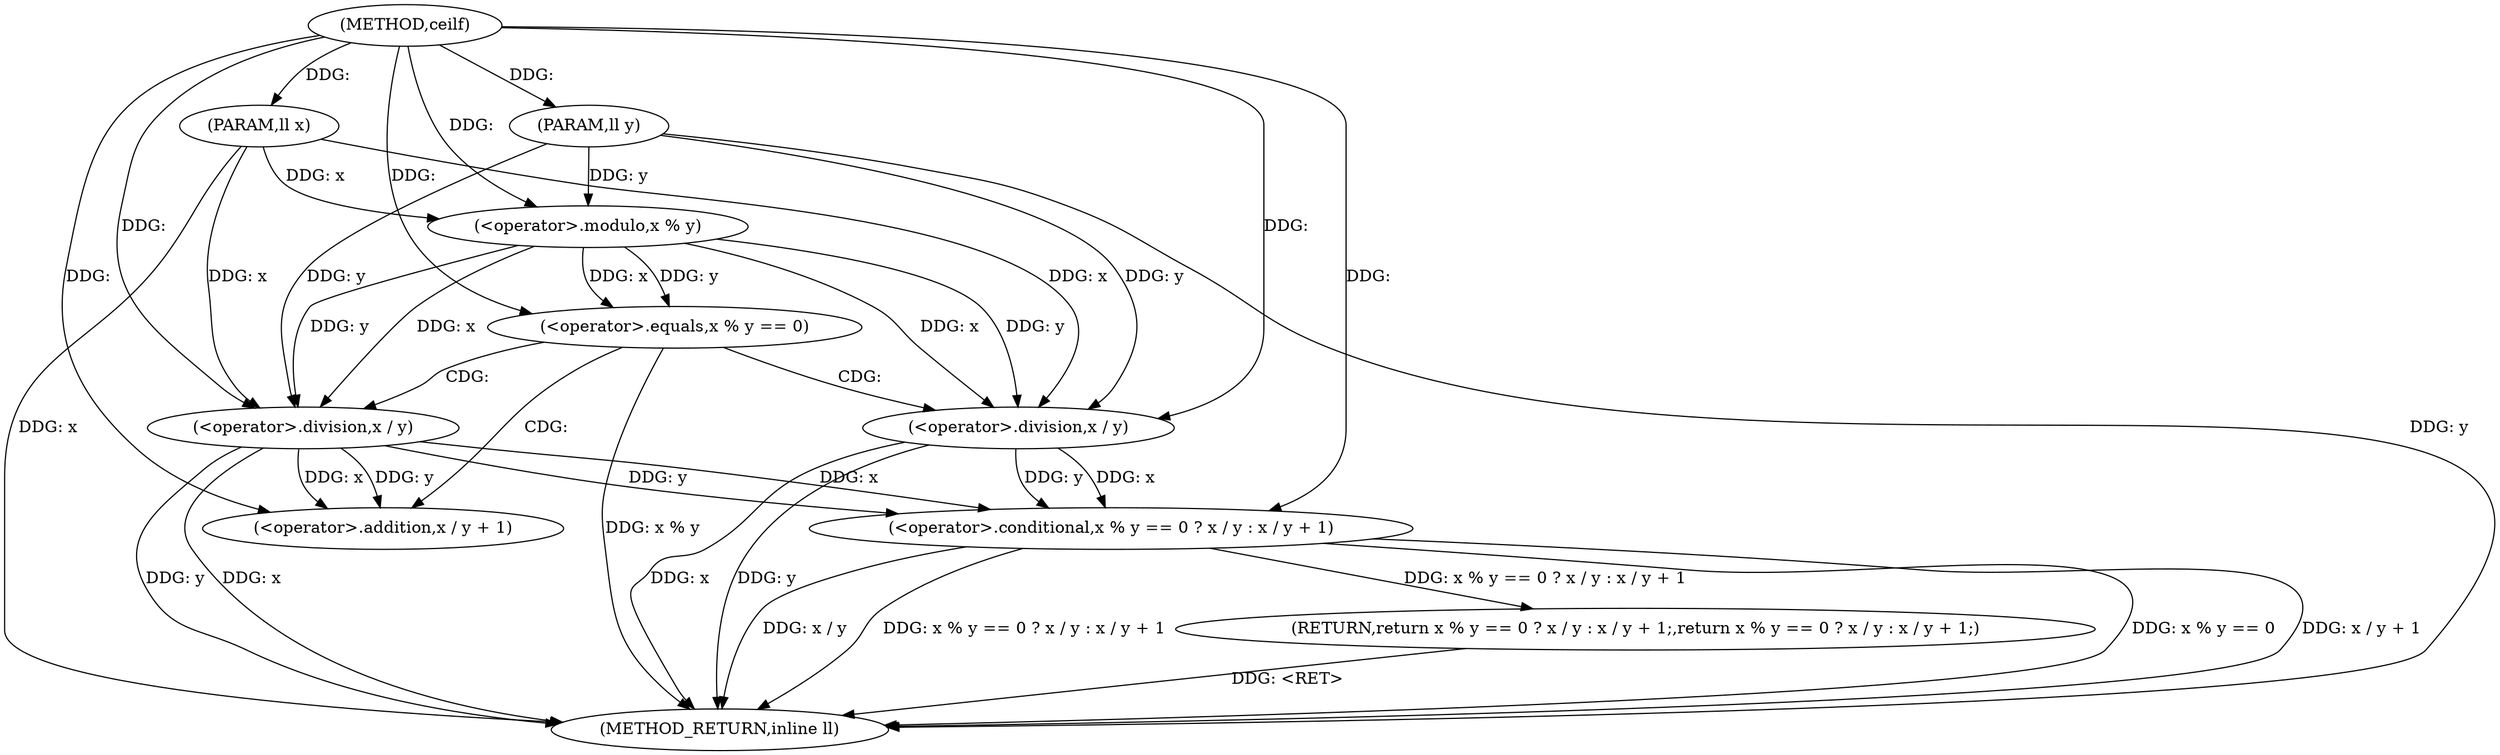 digraph "ceilf" {  
"1000357" [label = "(METHOD,ceilf)" ]
"1000376" [label = "(METHOD_RETURN,inline ll)" ]
"1000358" [label = "(PARAM,ll x)" ]
"1000359" [label = "(PARAM,ll y)" ]
"1000361" [label = "(RETURN,return x % y == 0 ? x / y : x / y + 1;,return x % y == 0 ? x / y : x / y + 1;)" ]
"1000362" [label = "(<operator>.conditional,x % y == 0 ? x / y : x / y + 1)" ]
"1000363" [label = "(<operator>.equals,x % y == 0)" ]
"1000368" [label = "(<operator>.division,x / y)" ]
"1000371" [label = "(<operator>.addition,x / y + 1)" ]
"1000364" [label = "(<operator>.modulo,x % y)" ]
"1000372" [label = "(<operator>.division,x / y)" ]
  "1000358" -> "1000376"  [ label = "DDG: x"] 
  "1000359" -> "1000376"  [ label = "DDG: y"] 
  "1000363" -> "1000376"  [ label = "DDG: x % y"] 
  "1000362" -> "1000376"  [ label = "DDG: x % y == 0"] 
  "1000372" -> "1000376"  [ label = "DDG: x"] 
  "1000372" -> "1000376"  [ label = "DDG: y"] 
  "1000362" -> "1000376"  [ label = "DDG: x / y + 1"] 
  "1000368" -> "1000376"  [ label = "DDG: x"] 
  "1000368" -> "1000376"  [ label = "DDG: y"] 
  "1000362" -> "1000376"  [ label = "DDG: x / y"] 
  "1000362" -> "1000376"  [ label = "DDG: x % y == 0 ? x / y : x / y + 1"] 
  "1000361" -> "1000376"  [ label = "DDG: <RET>"] 
  "1000357" -> "1000358"  [ label = "DDG: "] 
  "1000357" -> "1000359"  [ label = "DDG: "] 
  "1000362" -> "1000361"  [ label = "DDG: x % y == 0 ? x / y : x / y + 1"] 
  "1000372" -> "1000362"  [ label = "DDG: x"] 
  "1000372" -> "1000362"  [ label = "DDG: y"] 
  "1000357" -> "1000362"  [ label = "DDG: "] 
  "1000368" -> "1000362"  [ label = "DDG: y"] 
  "1000368" -> "1000362"  [ label = "DDG: x"] 
  "1000364" -> "1000363"  [ label = "DDG: x"] 
  "1000364" -> "1000363"  [ label = "DDG: y"] 
  "1000357" -> "1000363"  [ label = "DDG: "] 
  "1000364" -> "1000368"  [ label = "DDG: x"] 
  "1000358" -> "1000368"  [ label = "DDG: x"] 
  "1000357" -> "1000368"  [ label = "DDG: "] 
  "1000364" -> "1000368"  [ label = "DDG: y"] 
  "1000359" -> "1000368"  [ label = "DDG: y"] 
  "1000372" -> "1000371"  [ label = "DDG: x"] 
  "1000372" -> "1000371"  [ label = "DDG: y"] 
  "1000357" -> "1000371"  [ label = "DDG: "] 
  "1000358" -> "1000364"  [ label = "DDG: x"] 
  "1000357" -> "1000364"  [ label = "DDG: "] 
  "1000359" -> "1000364"  [ label = "DDG: y"] 
  "1000364" -> "1000372"  [ label = "DDG: x"] 
  "1000358" -> "1000372"  [ label = "DDG: x"] 
  "1000357" -> "1000372"  [ label = "DDG: "] 
  "1000364" -> "1000372"  [ label = "DDG: y"] 
  "1000359" -> "1000372"  [ label = "DDG: y"] 
  "1000363" -> "1000371"  [ label = "CDG: "] 
  "1000363" -> "1000372"  [ label = "CDG: "] 
  "1000363" -> "1000368"  [ label = "CDG: "] 
}
